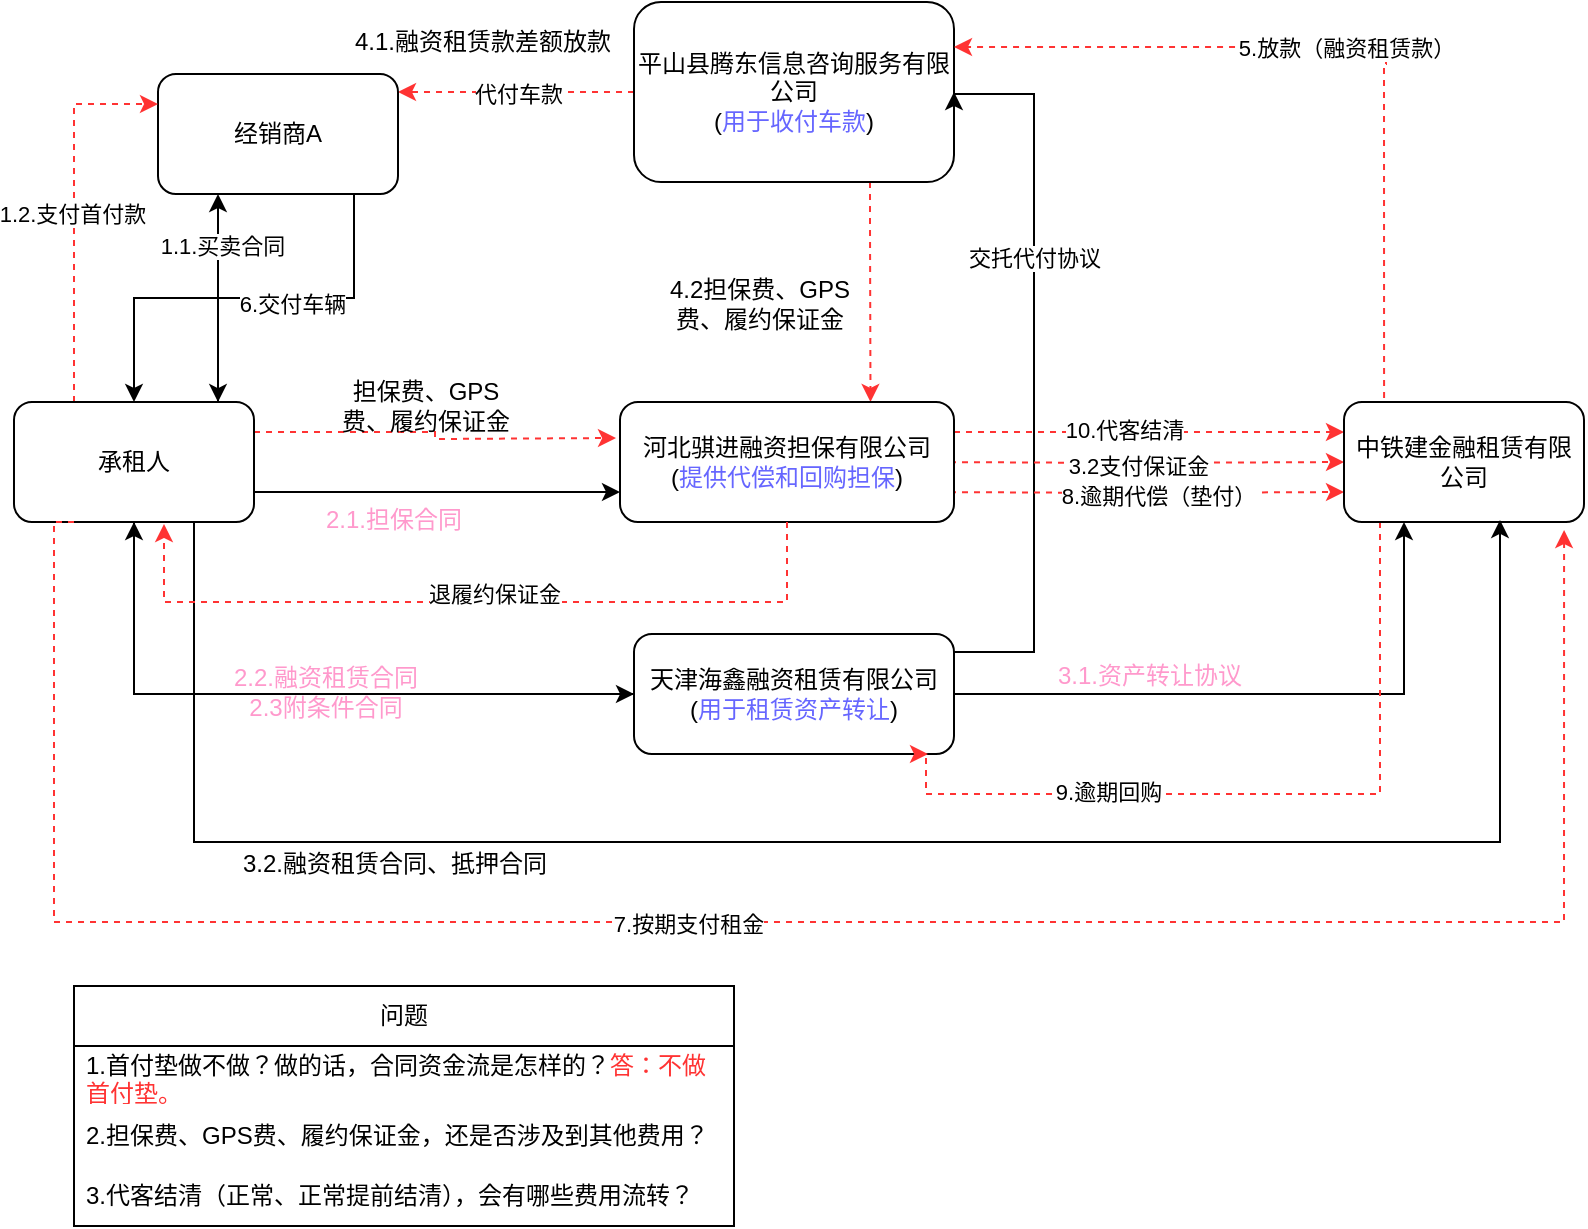 <mxfile version="24.8.6">
  <diagram name="Page-1" id="fRfgBuuNZVQ_U8t8CYqR">
    <mxGraphModel dx="1434" dy="746" grid="1" gridSize="10" guides="1" tooltips="1" connect="1" arrows="1" fold="1" page="1" pageScale="1" pageWidth="850" pageHeight="1100" math="0" shadow="0">
      <root>
        <mxCell id="0" />
        <mxCell id="1" parent="0" />
        <mxCell id="B6epGFHpPmpgxB0K8m7q-38" style="edgeStyle=orthogonalEdgeStyle;rounded=0;orthogonalLoop=1;jettySize=auto;html=1;entryX=1;entryY=0.5;entryDx=0;entryDy=0;dashed=1;strokeColor=#FF3333;" edge="1" parent="1" source="B6epGFHpPmpgxB0K8m7q-1">
          <mxGeometry relative="1" as="geometry">
            <mxPoint x="202" y="105" as="targetPoint" />
          </mxGeometry>
        </mxCell>
        <mxCell id="B6epGFHpPmpgxB0K8m7q-39" value="代付车款" style="edgeLabel;html=1;align=center;verticalAlign=middle;resizable=0;points=[];" vertex="1" connectable="0" parent="B6epGFHpPmpgxB0K8m7q-38">
          <mxGeometry x="-0.023" y="1" relative="1" as="geometry">
            <mxPoint as="offset" />
          </mxGeometry>
        </mxCell>
        <mxCell id="B6epGFHpPmpgxB0K8m7q-73" style="edgeStyle=orthogonalEdgeStyle;rounded=0;orthogonalLoop=1;jettySize=auto;html=1;entryX=0.75;entryY=0;entryDx=0;entryDy=0;dashed=1;strokeColor=#FF3333;" edge="1" parent="1" source="B6epGFHpPmpgxB0K8m7q-1" target="B6epGFHpPmpgxB0K8m7q-4">
          <mxGeometry relative="1" as="geometry">
            <Array as="points">
              <mxPoint x="438" y="170" />
              <mxPoint x="438" y="170" />
            </Array>
          </mxGeometry>
        </mxCell>
        <mxCell id="B6epGFHpPmpgxB0K8m7q-1" value="平山县腾东信息咨询服务有限公司&lt;div&gt;(&lt;font color=&quot;#6666ff&quot;&gt;用于收付车款&lt;/font&gt;)&lt;/div&gt;" style="rounded=1;whiteSpace=wrap;html=1;" vertex="1" parent="1">
          <mxGeometry x="320" y="60" width="160" height="90" as="geometry" />
        </mxCell>
        <mxCell id="B6epGFHpPmpgxB0K8m7q-15" style="edgeStyle=orthogonalEdgeStyle;rounded=0;orthogonalLoop=1;jettySize=auto;html=1;entryX=0.5;entryY=1;entryDx=0;entryDy=0;" edge="1" parent="1" source="B6epGFHpPmpgxB0K8m7q-2" target="B6epGFHpPmpgxB0K8m7q-10">
          <mxGeometry relative="1" as="geometry" />
        </mxCell>
        <mxCell id="B6epGFHpPmpgxB0K8m7q-29" style="edgeStyle=orthogonalEdgeStyle;rounded=0;orthogonalLoop=1;jettySize=auto;html=1;entryX=0.25;entryY=1;entryDx=0;entryDy=0;exitX=1;exitY=0.5;exitDx=0;exitDy=0;" edge="1" parent="1" source="B6epGFHpPmpgxB0K8m7q-2" target="B6epGFHpPmpgxB0K8m7q-11">
          <mxGeometry relative="1" as="geometry">
            <mxPoint x="527" y="406" as="sourcePoint" />
          </mxGeometry>
        </mxCell>
        <mxCell id="B6epGFHpPmpgxB0K8m7q-48" style="edgeStyle=orthogonalEdgeStyle;rounded=0;orthogonalLoop=1;jettySize=auto;html=1;entryX=1;entryY=0.5;entryDx=0;entryDy=0;" edge="1" parent="1" target="B6epGFHpPmpgxB0K8m7q-1">
          <mxGeometry relative="1" as="geometry">
            <mxPoint x="471" y="385" as="sourcePoint" />
            <Array as="points">
              <mxPoint x="520" y="385" />
              <mxPoint x="520" y="106" />
            </Array>
          </mxGeometry>
        </mxCell>
        <mxCell id="B6epGFHpPmpgxB0K8m7q-49" value="交托代付协议" style="edgeLabel;html=1;align=center;verticalAlign=middle;resizable=0;points=[];" vertex="1" connectable="0" parent="B6epGFHpPmpgxB0K8m7q-48">
          <mxGeometry x="0.336" y="-1" relative="1" as="geometry">
            <mxPoint x="-1" as="offset" />
          </mxGeometry>
        </mxCell>
        <mxCell id="B6epGFHpPmpgxB0K8m7q-2" value="天津海鑫融资租赁有限公司&lt;div&gt;(&lt;font color=&quot;#6666ff&quot;&gt;用于租赁资产转让&lt;/font&gt;)&lt;/div&gt;" style="rounded=1;whiteSpace=wrap;html=1;" vertex="1" parent="1">
          <mxGeometry x="320" y="376" width="160" height="60" as="geometry" />
        </mxCell>
        <mxCell id="B6epGFHpPmpgxB0K8m7q-32" style="edgeStyle=orthogonalEdgeStyle;rounded=0;orthogonalLoop=1;jettySize=auto;html=1;entryX=0;entryY=0.5;entryDx=0;entryDy=0;dashed=1;strokeColor=#FF3333;" edge="1" parent="1" target="B6epGFHpPmpgxB0K8m7q-11">
          <mxGeometry relative="1" as="geometry">
            <mxPoint x="466" y="290" as="sourcePoint" />
          </mxGeometry>
        </mxCell>
        <mxCell id="B6epGFHpPmpgxB0K8m7q-35" value="3.2支付保证金" style="edgeLabel;html=1;align=center;verticalAlign=middle;resizable=0;points=[];" vertex="1" connectable="0" parent="B6epGFHpPmpgxB0K8m7q-32">
          <mxGeometry x="-0.084" y="-1" relative="1" as="geometry">
            <mxPoint x="10" as="offset" />
          </mxGeometry>
        </mxCell>
        <mxCell id="B6epGFHpPmpgxB0K8m7q-50" style="edgeStyle=orthogonalEdgeStyle;rounded=0;orthogonalLoop=1;jettySize=auto;html=1;exitX=1;exitY=0.75;exitDx=0;exitDy=0;entryX=0;entryY=0.75;entryDx=0;entryDy=0;dashed=1;strokeColor=#FF3333;" edge="1" parent="1" target="B6epGFHpPmpgxB0K8m7q-11">
          <mxGeometry relative="1" as="geometry">
            <mxPoint x="466" y="305" as="sourcePoint" />
          </mxGeometry>
        </mxCell>
        <mxCell id="B6epGFHpPmpgxB0K8m7q-51" value="8.逾期代偿（垫付）" style="edgeLabel;html=1;align=center;verticalAlign=middle;resizable=0;points=[];" vertex="1" connectable="0" parent="B6epGFHpPmpgxB0K8m7q-50">
          <mxGeometry x="-0.645" y="2" relative="1" as="geometry">
            <mxPoint x="79" y="4" as="offset" />
          </mxGeometry>
        </mxCell>
        <mxCell id="B6epGFHpPmpgxB0K8m7q-74" style="edgeStyle=orthogonalEdgeStyle;rounded=0;orthogonalLoop=1;jettySize=auto;html=1;entryX=0;entryY=0.25;entryDx=0;entryDy=0;dashed=1;strokeColor=#FF3333;" edge="1" parent="1" source="B6epGFHpPmpgxB0K8m7q-4" target="B6epGFHpPmpgxB0K8m7q-11">
          <mxGeometry relative="1" as="geometry">
            <Array as="points">
              <mxPoint x="520" y="275" />
              <mxPoint x="520" y="275" />
            </Array>
          </mxGeometry>
        </mxCell>
        <mxCell id="B6epGFHpPmpgxB0K8m7q-75" value="10.代客结清" style="edgeLabel;html=1;align=center;verticalAlign=middle;resizable=0;points=[];" vertex="1" connectable="0" parent="B6epGFHpPmpgxB0K8m7q-74">
          <mxGeometry x="-0.128" y="1" relative="1" as="geometry">
            <mxPoint as="offset" />
          </mxGeometry>
        </mxCell>
        <mxCell id="B6epGFHpPmpgxB0K8m7q-4" value="河北骐进融资担保有限公司&lt;div&gt;(&lt;font color=&quot;#6666ff&quot;&gt;提供代偿和回购担保&lt;/font&gt;)&lt;/div&gt;" style="rounded=1;whiteSpace=wrap;html=1;" vertex="1" parent="1">
          <mxGeometry x="313" y="260" width="167" height="60" as="geometry" />
        </mxCell>
        <mxCell id="B6epGFHpPmpgxB0K8m7q-17" style="edgeStyle=orthogonalEdgeStyle;rounded=0;orthogonalLoop=1;jettySize=auto;html=1;entryX=0.5;entryY=0;entryDx=0;entryDy=0;" edge="1" parent="1" source="B6epGFHpPmpgxB0K8m7q-6" target="B6epGFHpPmpgxB0K8m7q-10">
          <mxGeometry relative="1" as="geometry">
            <Array as="points">
              <mxPoint x="180" y="208" />
              <mxPoint x="70" y="208" />
            </Array>
          </mxGeometry>
        </mxCell>
        <mxCell id="B6epGFHpPmpgxB0K8m7q-18" value="6.交付车辆" style="edgeLabel;html=1;align=center;verticalAlign=middle;resizable=0;points=[];" vertex="1" connectable="0" parent="B6epGFHpPmpgxB0K8m7q-17">
          <mxGeometry x="-0.225" y="3" relative="1" as="geometry">
            <mxPoint as="offset" />
          </mxGeometry>
        </mxCell>
        <mxCell id="B6epGFHpPmpgxB0K8m7q-6" value="经销商A" style="rounded=1;whiteSpace=wrap;html=1;" vertex="1" parent="1">
          <mxGeometry x="82" y="96" width="120" height="60" as="geometry" />
        </mxCell>
        <mxCell id="B6epGFHpPmpgxB0K8m7q-13" style="edgeStyle=orthogonalEdgeStyle;rounded=0;orthogonalLoop=1;jettySize=auto;html=1;entryX=0;entryY=0.5;entryDx=0;entryDy=0;exitX=0.5;exitY=1;exitDx=0;exitDy=0;" edge="1" parent="1" source="B6epGFHpPmpgxB0K8m7q-10" target="B6epGFHpPmpgxB0K8m7q-2">
          <mxGeometry relative="1" as="geometry" />
        </mxCell>
        <mxCell id="B6epGFHpPmpgxB0K8m7q-56" style="edgeStyle=orthogonalEdgeStyle;rounded=0;orthogonalLoop=1;jettySize=auto;html=1;dashed=1;strokeColor=#FF3333;exitX=1;exitY=0.25;exitDx=0;exitDy=0;" edge="1" parent="1" source="B6epGFHpPmpgxB0K8m7q-10">
          <mxGeometry relative="1" as="geometry">
            <mxPoint x="181" y="278" as="sourcePoint" />
            <mxPoint x="311" y="278" as="targetPoint" />
          </mxGeometry>
        </mxCell>
        <mxCell id="B6epGFHpPmpgxB0K8m7q-62" style="edgeStyle=orthogonalEdgeStyle;rounded=0;orthogonalLoop=1;jettySize=auto;html=1;exitX=0.25;exitY=0;exitDx=0;exitDy=0;entryX=0;entryY=0.25;entryDx=0;entryDy=0;dashed=1;strokeColor=#FF3333;" edge="1" parent="1" source="B6epGFHpPmpgxB0K8m7q-10" target="B6epGFHpPmpgxB0K8m7q-6">
          <mxGeometry relative="1" as="geometry" />
        </mxCell>
        <mxCell id="B6epGFHpPmpgxB0K8m7q-63" value="1.2.支付首付款" style="edgeLabel;html=1;align=center;verticalAlign=middle;resizable=0;points=[];" vertex="1" connectable="0" parent="B6epGFHpPmpgxB0K8m7q-62">
          <mxGeometry x="-0.016" y="1" relative="1" as="geometry">
            <mxPoint as="offset" />
          </mxGeometry>
        </mxCell>
        <mxCell id="B6epGFHpPmpgxB0K8m7q-66" style="edgeStyle=orthogonalEdgeStyle;rounded=0;orthogonalLoop=1;jettySize=auto;html=1;entryX=0.25;entryY=1;entryDx=0;entryDy=0;" edge="1" parent="1" source="B6epGFHpPmpgxB0K8m7q-10" target="B6epGFHpPmpgxB0K8m7q-6">
          <mxGeometry relative="1" as="geometry">
            <Array as="points">
              <mxPoint x="112" y="250" />
              <mxPoint x="112" y="250" />
            </Array>
          </mxGeometry>
        </mxCell>
        <mxCell id="B6epGFHpPmpgxB0K8m7q-71" style="edgeStyle=orthogonalEdgeStyle;rounded=0;orthogonalLoop=1;jettySize=auto;html=1;entryX=0;entryY=0.75;entryDx=0;entryDy=0;" edge="1" parent="1" source="B6epGFHpPmpgxB0K8m7q-10" target="B6epGFHpPmpgxB0K8m7q-4">
          <mxGeometry relative="1" as="geometry">
            <Array as="points">
              <mxPoint x="170" y="305" />
              <mxPoint x="170" y="305" />
            </Array>
          </mxGeometry>
        </mxCell>
        <mxCell id="B6epGFHpPmpgxB0K8m7q-10" value="承租人" style="rounded=1;whiteSpace=wrap;html=1;" vertex="1" parent="1">
          <mxGeometry x="10" y="260" width="120" height="60" as="geometry" />
        </mxCell>
        <mxCell id="B6epGFHpPmpgxB0K8m7q-45" style="edgeStyle=orthogonalEdgeStyle;rounded=0;orthogonalLoop=1;jettySize=auto;html=1;entryX=0.5;entryY=1;entryDx=0;entryDy=0;dashed=1;strokeColor=#FF3333;" edge="1" parent="1" source="B6epGFHpPmpgxB0K8m7q-11">
          <mxGeometry relative="1" as="geometry">
            <mxPoint x="467" y="436" as="targetPoint" />
            <Array as="points">
              <mxPoint x="693" y="456" />
              <mxPoint x="466" y="456" />
            </Array>
          </mxGeometry>
        </mxCell>
        <mxCell id="B6epGFHpPmpgxB0K8m7q-46" value="9.逾期回购" style="edgeLabel;html=1;align=center;verticalAlign=middle;resizable=0;points=[];" vertex="1" connectable="0" parent="B6epGFHpPmpgxB0K8m7q-45">
          <mxGeometry x="0.415" y="-1" relative="1" as="geometry">
            <mxPoint x="-1" as="offset" />
          </mxGeometry>
        </mxCell>
        <mxCell id="B6epGFHpPmpgxB0K8m7q-52" value="5.放款（融资租赁款）" style="edgeStyle=orthogonalEdgeStyle;rounded=0;orthogonalLoop=1;jettySize=auto;html=1;entryX=1;entryY=0.25;entryDx=0;entryDy=0;dashed=1;strokeColor=#FF3333;exitX=0.167;exitY=-0.033;exitDx=0;exitDy=0;exitPerimeter=0;" edge="1" parent="1" source="B6epGFHpPmpgxB0K8m7q-11" target="B6epGFHpPmpgxB0K8m7q-1">
          <mxGeometry relative="1" as="geometry">
            <mxPoint x="696" y="239" as="sourcePoint" />
            <mxPoint x="517" y="82.5" as="targetPoint" />
            <Array as="points">
              <mxPoint x="695" y="91" />
              <mxPoint x="696" y="91" />
              <mxPoint x="696" y="83" />
            </Array>
          </mxGeometry>
        </mxCell>
        <mxCell id="B6epGFHpPmpgxB0K8m7q-11" value="中铁建金融租赁有限公司" style="rounded=1;whiteSpace=wrap;html=1;" vertex="1" parent="1">
          <mxGeometry x="675" y="260" width="120" height="60" as="geometry" />
        </mxCell>
        <mxCell id="B6epGFHpPmpgxB0K8m7q-19" value="2.2.融资租赁合同&lt;br&gt;2.3附条件合同" style="text;html=1;align=center;verticalAlign=middle;whiteSpace=wrap;rounded=0;fontColor=#FF99CC;" vertex="1" parent="1">
          <mxGeometry x="106" y="390" width="120" height="30" as="geometry" />
        </mxCell>
        <mxCell id="B6epGFHpPmpgxB0K8m7q-23" style="edgeStyle=orthogonalEdgeStyle;rounded=0;orthogonalLoop=1;jettySize=auto;html=1;entryX=0.65;entryY=0.983;entryDx=0;entryDy=0;entryPerimeter=0;" edge="1" parent="1" target="B6epGFHpPmpgxB0K8m7q-11">
          <mxGeometry relative="1" as="geometry">
            <mxPoint x="100" y="320" as="sourcePoint" />
            <mxPoint x="756" y="330" as="targetPoint" />
            <Array as="points">
              <mxPoint x="100" y="320" />
              <mxPoint x="100" y="480" />
              <mxPoint x="753" y="480" />
            </Array>
          </mxGeometry>
        </mxCell>
        <mxCell id="B6epGFHpPmpgxB0K8m7q-24" value="3.2.融资租赁合同、抵押合同" style="text;html=1;align=center;verticalAlign=middle;whiteSpace=wrap;rounded=0;" vertex="1" parent="1">
          <mxGeometry x="121" y="471" width="159" height="40" as="geometry" />
        </mxCell>
        <mxCell id="B6epGFHpPmpgxB0K8m7q-27" style="edgeStyle=orthogonalEdgeStyle;rounded=0;orthogonalLoop=1;jettySize=auto;html=1;dashed=1;strokeColor=#FF3333;entryX=0.917;entryY=1.067;entryDx=0;entryDy=0;entryPerimeter=0;exitX=0.25;exitY=1;exitDx=0;exitDy=0;" edge="1" parent="1" source="B6epGFHpPmpgxB0K8m7q-10" target="B6epGFHpPmpgxB0K8m7q-11">
          <mxGeometry relative="1" as="geometry">
            <mxPoint x="30" y="324" as="sourcePoint" />
            <mxPoint x="746" y="340" as="targetPoint" />
            <Array as="points">
              <mxPoint x="30" y="320" />
              <mxPoint x="30" y="520" />
              <mxPoint x="785" y="520" />
            </Array>
          </mxGeometry>
        </mxCell>
        <mxCell id="B6epGFHpPmpgxB0K8m7q-28" value="7.按期支付租金" style="edgeLabel;html=1;align=center;verticalAlign=middle;resizable=0;points=[];" vertex="1" connectable="0" parent="B6epGFHpPmpgxB0K8m7q-27">
          <mxGeometry x="-0.092" y="-1" relative="1" as="geometry">
            <mxPoint as="offset" />
          </mxGeometry>
        </mxCell>
        <mxCell id="B6epGFHpPmpgxB0K8m7q-31" value="3.1.资产转让协议" style="text;html=1;align=center;verticalAlign=middle;whiteSpace=wrap;rounded=0;fontColor=#FF99CC;" vertex="1" parent="1">
          <mxGeometry x="523" y="382" width="110" height="30" as="geometry" />
        </mxCell>
        <mxCell id="B6epGFHpPmpgxB0K8m7q-37" value="2.1.担保合同" style="text;html=1;align=center;verticalAlign=middle;whiteSpace=wrap;rounded=0;fontColor=#FF99CC;" vertex="1" parent="1">
          <mxGeometry x="160" y="304" width="80" height="30" as="geometry" />
        </mxCell>
        <mxCell id="B6epGFHpPmpgxB0K8m7q-53" value="4.1.融资租赁款差额放款" style="text;html=1;align=center;verticalAlign=middle;whiteSpace=wrap;rounded=0;" vertex="1" parent="1">
          <mxGeometry x="178" y="65" width="133" height="30" as="geometry" />
        </mxCell>
        <mxCell id="B6epGFHpPmpgxB0K8m7q-57" value="担保费、GPS费、履约保证金" style="text;html=1;align=center;verticalAlign=middle;whiteSpace=wrap;rounded=0;" vertex="1" parent="1">
          <mxGeometry x="167" y="247" width="98" height="30" as="geometry" />
        </mxCell>
        <mxCell id="B6epGFHpPmpgxB0K8m7q-58" value="问题" style="swimlane;fontStyle=0;childLayout=stackLayout;horizontal=1;startSize=30;horizontalStack=0;resizeParent=1;resizeParentMax=0;resizeLast=0;collapsible=1;marginBottom=0;whiteSpace=wrap;html=1;" vertex="1" parent="1">
          <mxGeometry x="40" y="552" width="330" height="120" as="geometry" />
        </mxCell>
        <mxCell id="B6epGFHpPmpgxB0K8m7q-59" value="1.首付垫做不做？做的话，合同资金流是怎样的？&lt;font color=&quot;#ff3333&quot;&gt;答：不做首付垫。&lt;/font&gt;" style="text;strokeColor=none;fillColor=none;align=left;verticalAlign=middle;spacingLeft=4;spacingRight=4;overflow=hidden;points=[[0,0.5],[1,0.5]];portConstraint=eastwest;rotatable=0;whiteSpace=wrap;html=1;" vertex="1" parent="B6epGFHpPmpgxB0K8m7q-58">
          <mxGeometry y="30" width="330" height="30" as="geometry" />
        </mxCell>
        <mxCell id="B6epGFHpPmpgxB0K8m7q-60" value="2.&lt;span style=&quot;text-align: center;&quot;&gt;担保费、GPS费、履约保证金，还是否涉及到其他费用？&lt;/span&gt;" style="text;strokeColor=none;fillColor=none;align=left;verticalAlign=middle;spacingLeft=4;spacingRight=4;overflow=hidden;points=[[0,0.5],[1,0.5]];portConstraint=eastwest;rotatable=0;whiteSpace=wrap;html=1;" vertex="1" parent="B6epGFHpPmpgxB0K8m7q-58">
          <mxGeometry y="60" width="330" height="30" as="geometry" />
        </mxCell>
        <mxCell id="B6epGFHpPmpgxB0K8m7q-61" value="3.代客结清（正常、正常提前结清），会有哪些费用流转？" style="text;strokeColor=none;fillColor=none;align=left;verticalAlign=middle;spacingLeft=4;spacingRight=4;overflow=hidden;points=[[0,0.5],[1,0.5]];portConstraint=eastwest;rotatable=0;whiteSpace=wrap;html=1;" vertex="1" parent="B6epGFHpPmpgxB0K8m7q-58">
          <mxGeometry y="90" width="330" height="30" as="geometry" />
        </mxCell>
        <mxCell id="B6epGFHpPmpgxB0K8m7q-65" style="edgeStyle=orthogonalEdgeStyle;rounded=0;orthogonalLoop=1;jettySize=auto;html=1;entryX=0.85;entryY=0.067;entryDx=0;entryDy=0;entryPerimeter=0;" edge="1" parent="1">
          <mxGeometry relative="1" as="geometry">
            <mxPoint x="112" y="160" as="sourcePoint" />
            <mxPoint x="112" y="260.02" as="targetPoint" />
          </mxGeometry>
        </mxCell>
        <mxCell id="B6epGFHpPmpgxB0K8m7q-67" value="1.1.买卖合同" style="edgeLabel;html=1;align=center;verticalAlign=middle;resizable=0;points=[];" vertex="1" connectable="0" parent="B6epGFHpPmpgxB0K8m7q-65">
          <mxGeometry x="-0.56" y="2" relative="1" as="geometry">
            <mxPoint as="offset" />
          </mxGeometry>
        </mxCell>
        <mxCell id="B6epGFHpPmpgxB0K8m7q-68" value="4.2担保费、GPS费、履约保证金" style="text;html=1;align=center;verticalAlign=middle;whiteSpace=wrap;rounded=0;" vertex="1" parent="1">
          <mxGeometry x="334" y="196" width="98" height="30" as="geometry" />
        </mxCell>
        <mxCell id="B6epGFHpPmpgxB0K8m7q-77" style="edgeStyle=orthogonalEdgeStyle;rounded=0;orthogonalLoop=1;jettySize=auto;html=1;entryX=0.625;entryY=1.017;entryDx=0;entryDy=0;entryPerimeter=0;dashed=1;strokeColor=#FF3333;" edge="1" parent="1" source="B6epGFHpPmpgxB0K8m7q-4" target="B6epGFHpPmpgxB0K8m7q-10">
          <mxGeometry relative="1" as="geometry">
            <Array as="points">
              <mxPoint x="397" y="360" />
              <mxPoint x="85" y="360" />
            </Array>
          </mxGeometry>
        </mxCell>
        <mxCell id="B6epGFHpPmpgxB0K8m7q-78" value="退履约保证金" style="edgeLabel;html=1;align=center;verticalAlign=middle;resizable=0;points=[];" vertex="1" connectable="0" parent="B6epGFHpPmpgxB0K8m7q-77">
          <mxGeometry x="-0.04" y="-4" relative="1" as="geometry">
            <mxPoint x="1" as="offset" />
          </mxGeometry>
        </mxCell>
      </root>
    </mxGraphModel>
  </diagram>
</mxfile>
